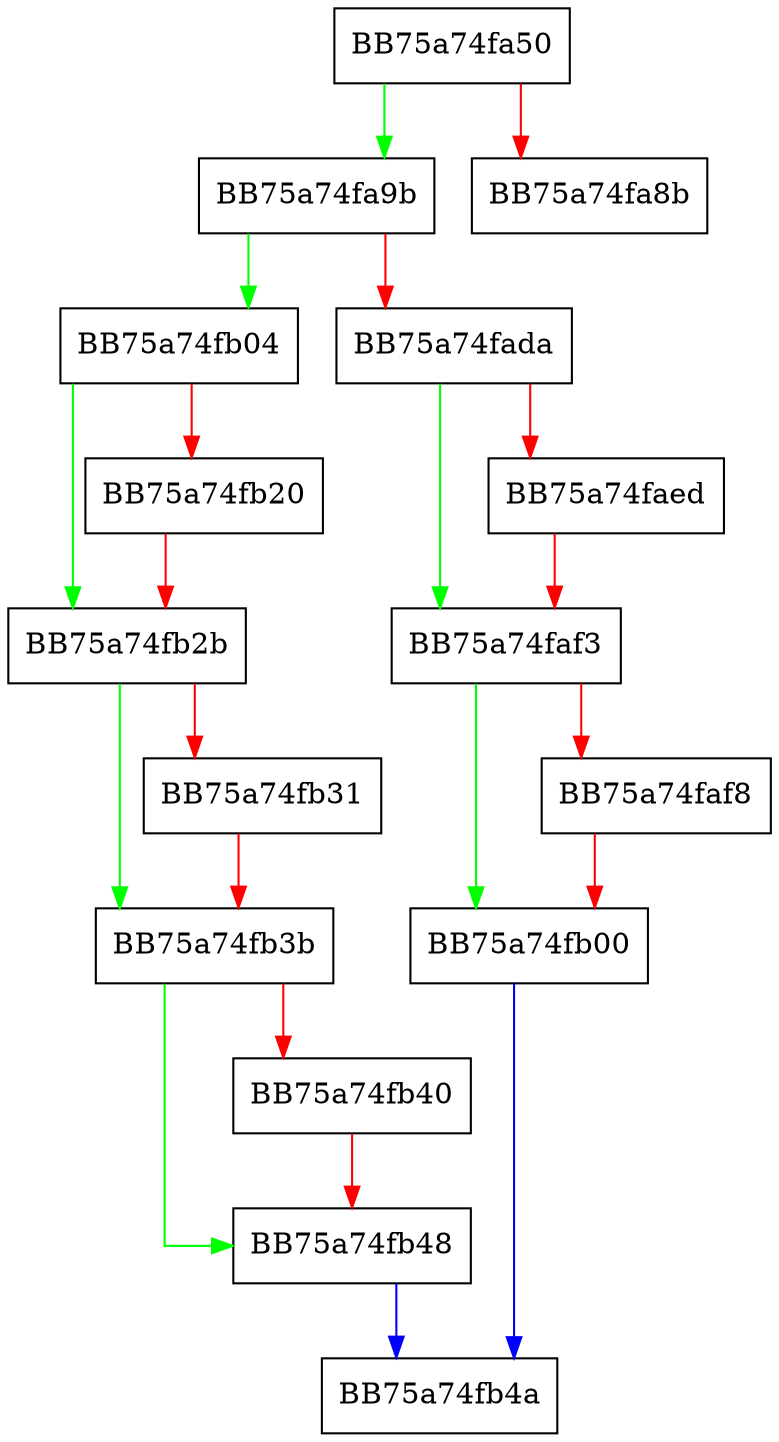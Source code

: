digraph mp_lua_api_PathToWin32Path {
  node [shape="box"];
  graph [splines=ortho];
  BB75a74fa50 -> BB75a74fa9b [color="green"];
  BB75a74fa50 -> BB75a74fa8b [color="red"];
  BB75a74fa9b -> BB75a74fb04 [color="green"];
  BB75a74fa9b -> BB75a74fada [color="red"];
  BB75a74fada -> BB75a74faf3 [color="green"];
  BB75a74fada -> BB75a74faed [color="red"];
  BB75a74faed -> BB75a74faf3 [color="red"];
  BB75a74faf3 -> BB75a74fb00 [color="green"];
  BB75a74faf3 -> BB75a74faf8 [color="red"];
  BB75a74faf8 -> BB75a74fb00 [color="red"];
  BB75a74fb00 -> BB75a74fb4a [color="blue"];
  BB75a74fb04 -> BB75a74fb2b [color="green"];
  BB75a74fb04 -> BB75a74fb20 [color="red"];
  BB75a74fb20 -> BB75a74fb2b [color="red"];
  BB75a74fb2b -> BB75a74fb3b [color="green"];
  BB75a74fb2b -> BB75a74fb31 [color="red"];
  BB75a74fb31 -> BB75a74fb3b [color="red"];
  BB75a74fb3b -> BB75a74fb48 [color="green"];
  BB75a74fb3b -> BB75a74fb40 [color="red"];
  BB75a74fb40 -> BB75a74fb48 [color="red"];
  BB75a74fb48 -> BB75a74fb4a [color="blue"];
}